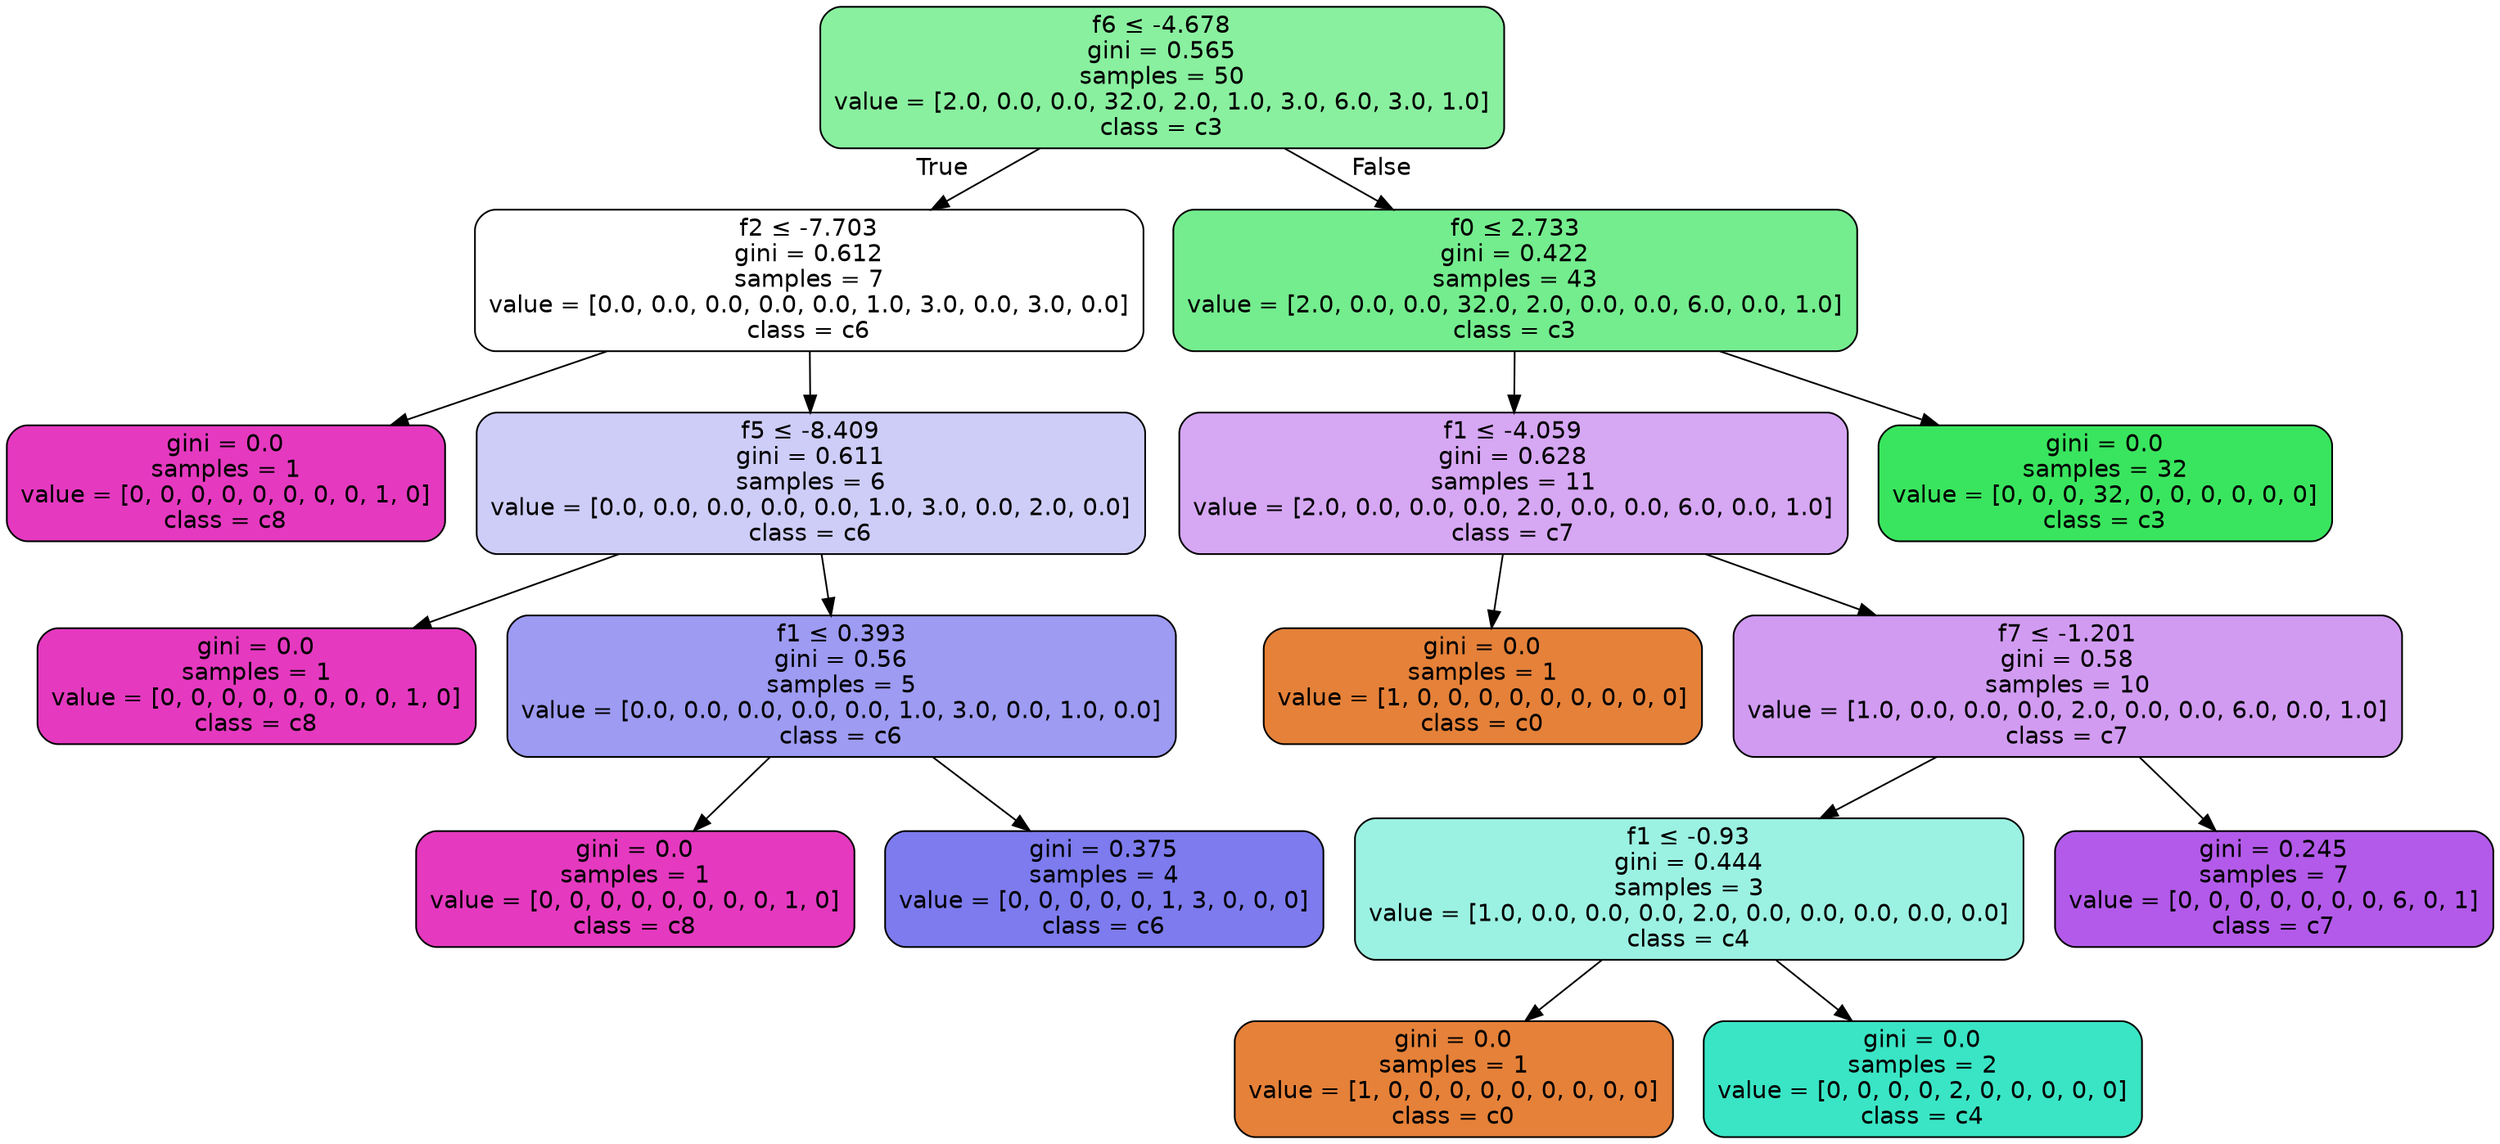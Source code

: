 digraph Tree {
node [shape=box, style="filled, rounded", color="black", fontname=helvetica] ;
edge [fontname=helvetica] ;
0 [label=<f6 &le; -4.678<br/>gini = 0.565<br/>samples = 50<br/>value = [2.0, 0.0, 0.0, 32.0, 2.0, 1.0, 3.0, 6.0, 3.0, 1.0]<br/>class = c3>, fillcolor="#39e55e97"] ;
1 [label=<f2 &le; -7.703<br/>gini = 0.612<br/>samples = 7<br/>value = [0.0, 0.0, 0.0, 0.0, 0.0, 1.0, 3.0, 0.0, 3.0, 0.0]<br/>class = c6>, fillcolor="#3c39e500"] ;
0 -> 1 [labeldistance=2.5, labelangle=45, headlabel="True"] ;
7 [label=<gini = 0.0<br/>samples = 1<br/>value = [0, 0, 0, 0, 0, 0, 0, 0, 1, 0]<br/>class = c8>, fillcolor="#e539c0ff"] ;
1 -> 7 ;
2 [label=<f5 &le; -8.409<br/>gini = 0.611<br/>samples = 6<br/>value = [0.0, 0.0, 0.0, 0.0, 0.0, 1.0, 3.0, 0.0, 2.0, 0.0]<br/>class = c6>, fillcolor="#3c39e540"] ;
1 -> 2 ;
6 [label=<gini = 0.0<br/>samples = 1<br/>value = [0, 0, 0, 0, 0, 0, 0, 0, 1, 0]<br/>class = c8>, fillcolor="#e539c0ff"] ;
2 -> 6 ;
3 [label=<f1 &le; 0.393<br/>gini = 0.56<br/>samples = 5<br/>value = [0.0, 0.0, 0.0, 0.0, 0.0, 1.0, 3.0, 0.0, 1.0, 0.0]<br/>class = c6>, fillcolor="#3c39e580"] ;
2 -> 3 ;
4 [label=<gini = 0.0<br/>samples = 1<br/>value = [0, 0, 0, 0, 0, 0, 0, 0, 1, 0]<br/>class = c8>, fillcolor="#e539c0ff"] ;
3 -> 4 ;
5 [label=<gini = 0.375<br/>samples = 4<br/>value = [0, 0, 0, 0, 0, 1, 3, 0, 0, 0]<br/>class = c6>, fillcolor="#3c39e5aa"] ;
3 -> 5 ;
8 [label=<f0 &le; 2.733<br/>gini = 0.422<br/>samples = 43<br/>value = [2.0, 0.0, 0.0, 32.0, 2.0, 0.0, 0.0, 6.0, 0.0, 1.0]<br/>class = c3>, fillcolor="#39e55eb3"] ;
0 -> 8 [labeldistance=2.5, labelangle=-45, headlabel="False"] ;
9 [label=<f1 &le; -4.059<br/>gini = 0.628<br/>samples = 11<br/>value = [2.0, 0.0, 0.0, 0.0, 2.0, 0.0, 0.0, 6.0, 0.0, 1.0]<br/>class = c7>, fillcolor="#a339e571"] ;
8 -> 9 ;
10 [label=<gini = 0.0<br/>samples = 1<br/>value = [1, 0, 0, 0, 0, 0, 0, 0, 0, 0]<br/>class = c0>, fillcolor="#e58139ff"] ;
9 -> 10 ;
11 [label=<f7 &le; -1.201<br/>gini = 0.58<br/>samples = 10<br/>value = [1.0, 0.0, 0.0, 0.0, 2.0, 0.0, 0.0, 6.0, 0.0, 1.0]<br/>class = c7>, fillcolor="#a339e580"] ;
9 -> 11 ;
12 [label=<f1 &le; -0.93<br/>gini = 0.444<br/>samples = 3<br/>value = [1.0, 0.0, 0.0, 0.0, 2.0, 0.0, 0.0, 0.0, 0.0, 0.0]<br/>class = c4>, fillcolor="#39e5c580"] ;
11 -> 12 ;
13 [label=<gini = 0.0<br/>samples = 1<br/>value = [1, 0, 0, 0, 0, 0, 0, 0, 0, 0]<br/>class = c0>, fillcolor="#e58139ff"] ;
12 -> 13 ;
14 [label=<gini = 0.0<br/>samples = 2<br/>value = [0, 0, 0, 0, 2, 0, 0, 0, 0, 0]<br/>class = c4>, fillcolor="#39e5c5ff"] ;
12 -> 14 ;
15 [label=<gini = 0.245<br/>samples = 7<br/>value = [0, 0, 0, 0, 0, 0, 0, 6, 0, 1]<br/>class = c7>, fillcolor="#a339e5d4"] ;
11 -> 15 ;
16 [label=<gini = 0.0<br/>samples = 32<br/>value = [0, 0, 0, 32, 0, 0, 0, 0, 0, 0]<br/>class = c3>, fillcolor="#39e55eff"] ;
8 -> 16 ;
}

